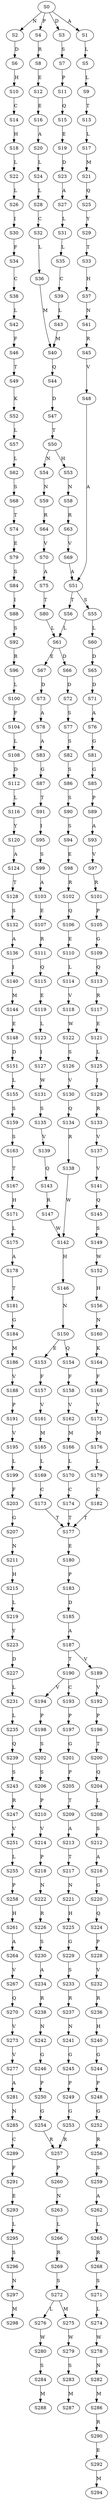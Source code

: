 strict digraph  {
	S0 -> S1 [ label = A ];
	S0 -> S2 [ label = N ];
	S0 -> S3 [ label = D ];
	S0 -> S4 [ label = P ];
	S1 -> S5 [ label = L ];
	S2 -> S6 [ label = D ];
	S3 -> S7 [ label = S ];
	S4 -> S8 [ label = R ];
	S5 -> S9 [ label = L ];
	S6 -> S10 [ label = H ];
	S7 -> S11 [ label = P ];
	S8 -> S12 [ label = E ];
	S9 -> S13 [ label = T ];
	S10 -> S14 [ label = C ];
	S11 -> S15 [ label = Q ];
	S12 -> S16 [ label = E ];
	S13 -> S17 [ label = L ];
	S14 -> S18 [ label = H ];
	S15 -> S19 [ label = E ];
	S16 -> S20 [ label = A ];
	S17 -> S21 [ label = M ];
	S18 -> S22 [ label = L ];
	S19 -> S23 [ label = D ];
	S20 -> S24 [ label = L ];
	S21 -> S25 [ label = Q ];
	S22 -> S26 [ label = L ];
	S23 -> S27 [ label = A ];
	S24 -> S28 [ label = L ];
	S25 -> S29 [ label = Y ];
	S26 -> S30 [ label = I ];
	S27 -> S31 [ label = L ];
	S28 -> S32 [ label = C ];
	S29 -> S33 [ label = T ];
	S30 -> S34 [ label = F ];
	S31 -> S35 [ label = L ];
	S32 -> S36 [ label = L ];
	S33 -> S37 [ label = H ];
	S34 -> S38 [ label = C ];
	S35 -> S39 [ label = C ];
	S36 -> S40 [ label = M ];
	S37 -> S41 [ label = N ];
	S38 -> S42 [ label = L ];
	S39 -> S43 [ label = L ];
	S40 -> S44 [ label = Q ];
	S41 -> S45 [ label = R ];
	S42 -> S46 [ label = F ];
	S43 -> S40 [ label = M ];
	S44 -> S47 [ label = D ];
	S45 -> S48 [ label = V ];
	S46 -> S49 [ label = T ];
	S47 -> S50 [ label = T ];
	S48 -> S51 [ label = A ];
	S49 -> S52 [ label = K ];
	S50 -> S53 [ label = H ];
	S50 -> S54 [ label = N ];
	S51 -> S55 [ label = S ];
	S51 -> S56 [ label = T ];
	S52 -> S57 [ label = L ];
	S53 -> S58 [ label = N ];
	S54 -> S59 [ label = N ];
	S55 -> S60 [ label = L ];
	S56 -> S61 [ label = L ];
	S57 -> S62 [ label = L ];
	S58 -> S63 [ label = R ];
	S59 -> S64 [ label = R ];
	S60 -> S65 [ label = D ];
	S61 -> S66 [ label = D ];
	S61 -> S67 [ label = E ];
	S62 -> S68 [ label = S ];
	S63 -> S69 [ label = V ];
	S64 -> S70 [ label = V ];
	S65 -> S71 [ label = D ];
	S66 -> S72 [ label = D ];
	S67 -> S73 [ label = D ];
	S68 -> S74 [ label = T ];
	S69 -> S51 [ label = A ];
	S70 -> S75 [ label = A ];
	S71 -> S76 [ label = A ];
	S72 -> S77 [ label = S ];
	S73 -> S78 [ label = A ];
	S74 -> S79 [ label = E ];
	S75 -> S80 [ label = T ];
	S76 -> S81 [ label = G ];
	S77 -> S82 [ label = S ];
	S78 -> S83 [ label = A ];
	S79 -> S84 [ label = S ];
	S80 -> S61 [ label = L ];
	S81 -> S85 [ label = G ];
	S82 -> S86 [ label = S ];
	S83 -> S87 [ label = G ];
	S84 -> S88 [ label = I ];
	S85 -> S89 [ label = P ];
	S86 -> S90 [ label = S ];
	S87 -> S91 [ label = T ];
	S88 -> S92 [ label = S ];
	S89 -> S93 [ label = A ];
	S90 -> S94 [ label = S ];
	S91 -> S95 [ label = I ];
	S92 -> S96 [ label = R ];
	S93 -> S97 [ label = V ];
	S94 -> S98 [ label = E ];
	S95 -> S99 [ label = S ];
	S96 -> S100 [ label = L ];
	S97 -> S101 [ label = R ];
	S98 -> S102 [ label = R ];
	S99 -> S103 [ label = A ];
	S100 -> S104 [ label = F ];
	S101 -> S105 [ label = P ];
	S102 -> S106 [ label = Q ];
	S103 -> S107 [ label = E ];
	S104 -> S108 [ label = L ];
	S105 -> S109 [ label = G ];
	S106 -> S110 [ label = E ];
	S107 -> S111 [ label = R ];
	S108 -> S112 [ label = D ];
	S109 -> S113 [ label = Q ];
	S110 -> S114 [ label = L ];
	S111 -> S115 [ label = Q ];
	S112 -> S116 [ label = L ];
	S113 -> S117 [ label = R ];
	S114 -> S118 [ label = V ];
	S115 -> S119 [ label = E ];
	S116 -> S120 [ label = Y ];
	S117 -> S121 [ label = E ];
	S118 -> S122 [ label = W ];
	S119 -> S123 [ label = L ];
	S120 -> S124 [ label = A ];
	S121 -> S125 [ label = L ];
	S122 -> S126 [ label = S ];
	S123 -> S127 [ label = I ];
	S124 -> S128 [ label = T ];
	S125 -> S129 [ label = I ];
	S126 -> S130 [ label = V ];
	S127 -> S131 [ label = W ];
	S128 -> S132 [ label = S ];
	S129 -> S133 [ label = R ];
	S130 -> S134 [ label = Q ];
	S131 -> S135 [ label = S ];
	S132 -> S136 [ label = A ];
	S133 -> S137 [ label = V ];
	S134 -> S138 [ label = R ];
	S135 -> S139 [ label = V ];
	S136 -> S140 [ label = I ];
	S137 -> S141 [ label = V ];
	S138 -> S142 [ label = W ];
	S139 -> S143 [ label = Q ];
	S140 -> S144 [ label = M ];
	S141 -> S145 [ label = Q ];
	S142 -> S146 [ label = H ];
	S143 -> S147 [ label = R ];
	S144 -> S148 [ label = E ];
	S145 -> S149 [ label = S ];
	S146 -> S150 [ label = N ];
	S147 -> S142 [ label = W ];
	S148 -> S151 [ label = D ];
	S149 -> S152 [ label = W ];
	S150 -> S153 [ label = E ];
	S150 -> S154 [ label = Q ];
	S151 -> S155 [ label = L ];
	S152 -> S156 [ label = H ];
	S153 -> S157 [ label = F ];
	S154 -> S158 [ label = F ];
	S155 -> S159 [ label = S ];
	S156 -> S160 [ label = N ];
	S157 -> S161 [ label = V ];
	S158 -> S162 [ label = V ];
	S159 -> S163 [ label = S ];
	S160 -> S164 [ label = K ];
	S161 -> S165 [ label = M ];
	S162 -> S166 [ label = M ];
	S163 -> S167 [ label = T ];
	S164 -> S168 [ label = F ];
	S165 -> S169 [ label = L ];
	S166 -> S170 [ label = L ];
	S167 -> S171 [ label = H ];
	S168 -> S172 [ label = V ];
	S169 -> S173 [ label = C ];
	S170 -> S174 [ label = C ];
	S171 -> S175 [ label = L ];
	S172 -> S176 [ label = M ];
	S173 -> S177 [ label = T ];
	S174 -> S177 [ label = T ];
	S175 -> S178 [ label = A ];
	S176 -> S179 [ label = L ];
	S177 -> S180 [ label = E ];
	S178 -> S181 [ label = T ];
	S179 -> S182 [ label = C ];
	S180 -> S183 [ label = P ];
	S181 -> S184 [ label = G ];
	S182 -> S177 [ label = T ];
	S183 -> S185 [ label = D ];
	S184 -> S186 [ label = M ];
	S185 -> S187 [ label = A ];
	S186 -> S188 [ label = V ];
	S187 -> S189 [ label = V ];
	S187 -> S190 [ label = T ];
	S188 -> S191 [ label = P ];
	S189 -> S192 [ label = V ];
	S190 -> S193 [ label = C ];
	S190 -> S194 [ label = V ];
	S191 -> S195 [ label = V ];
	S192 -> S196 [ label = P ];
	S193 -> S197 [ label = P ];
	S194 -> S198 [ label = P ];
	S195 -> S199 [ label = L ];
	S196 -> S200 [ label = T ];
	S197 -> S201 [ label = G ];
	S198 -> S202 [ label = S ];
	S199 -> S203 [ label = F ];
	S200 -> S204 [ label = Q ];
	S201 -> S205 [ label = P ];
	S202 -> S206 [ label = S ];
	S203 -> S207 [ label = G ];
	S204 -> S208 [ label = L ];
	S205 -> S209 [ label = T ];
	S206 -> S210 [ label = P ];
	S207 -> S211 [ label = N ];
	S208 -> S212 [ label = S ];
	S209 -> S213 [ label = A ];
	S210 -> S214 [ label = V ];
	S211 -> S215 [ label = H ];
	S212 -> S216 [ label = A ];
	S213 -> S217 [ label = T ];
	S214 -> S218 [ label = P ];
	S215 -> S219 [ label = L ];
	S216 -> S220 [ label = G ];
	S217 -> S221 [ label = N ];
	S218 -> S222 [ label = N ];
	S219 -> S223 [ label = Y ];
	S220 -> S224 [ label = Q ];
	S221 -> S225 [ label = H ];
	S222 -> S226 [ label = R ];
	S223 -> S227 [ label = D ];
	S224 -> S228 [ label = P ];
	S225 -> S229 [ label = G ];
	S226 -> S230 [ label = S ];
	S227 -> S231 [ label = L ];
	S228 -> S232 [ label = V ];
	S229 -> S233 [ label = S ];
	S230 -> S234 [ label = A ];
	S231 -> S235 [ label = L ];
	S232 -> S236 [ label = R ];
	S233 -> S237 [ label = R ];
	S234 -> S238 [ label = R ];
	S235 -> S239 [ label = Q ];
	S236 -> S240 [ label = H ];
	S237 -> S241 [ label = N ];
	S238 -> S242 [ label = N ];
	S239 -> S243 [ label = S ];
	S240 -> S244 [ label = G ];
	S241 -> S245 [ label = G ];
	S242 -> S246 [ label = G ];
	S243 -> S247 [ label = R ];
	S244 -> S248 [ label = P ];
	S245 -> S249 [ label = P ];
	S246 -> S250 [ label = P ];
	S247 -> S251 [ label = V ];
	S248 -> S252 [ label = G ];
	S249 -> S253 [ label = G ];
	S250 -> S254 [ label = G ];
	S251 -> S255 [ label = L ];
	S252 -> S256 [ label = R ];
	S253 -> S257 [ label = R ];
	S254 -> S257 [ label = R ];
	S255 -> S258 [ label = P ];
	S256 -> S259 [ label = S ];
	S257 -> S260 [ label = P ];
	S258 -> S261 [ label = H ];
	S259 -> S262 [ label = A ];
	S260 -> S263 [ label = N ];
	S261 -> S264 [ label = A ];
	S262 -> S265 [ label = L ];
	S263 -> S266 [ label = L ];
	S264 -> S267 [ label = V ];
	S265 -> S268 [ label = R ];
	S266 -> S269 [ label = R ];
	S267 -> S270 [ label = Q ];
	S268 -> S271 [ label = S ];
	S269 -> S272 [ label = S ];
	S270 -> S273 [ label = V ];
	S271 -> S274 [ label = L ];
	S272 -> S275 [ label = M ];
	S272 -> S276 [ label = L ];
	S273 -> S277 [ label = V ];
	S274 -> S278 [ label = W ];
	S275 -> S279 [ label = W ];
	S276 -> S280 [ label = W ];
	S277 -> S281 [ label = A ];
	S278 -> S282 [ label = N ];
	S279 -> S283 [ label = S ];
	S280 -> S284 [ label = S ];
	S281 -> S285 [ label = N ];
	S282 -> S286 [ label = M ];
	S283 -> S287 [ label = M ];
	S284 -> S288 [ label = M ];
	S285 -> S289 [ label = C ];
	S286 -> S290 [ label = R ];
	S289 -> S291 [ label = F ];
	S290 -> S292 [ label = E ];
	S291 -> S293 [ label = E ];
	S292 -> S294 [ label = M ];
	S293 -> S295 [ label = L ];
	S295 -> S296 [ label = S ];
	S296 -> S297 [ label = N ];
	S297 -> S298 [ label = M ];
}
